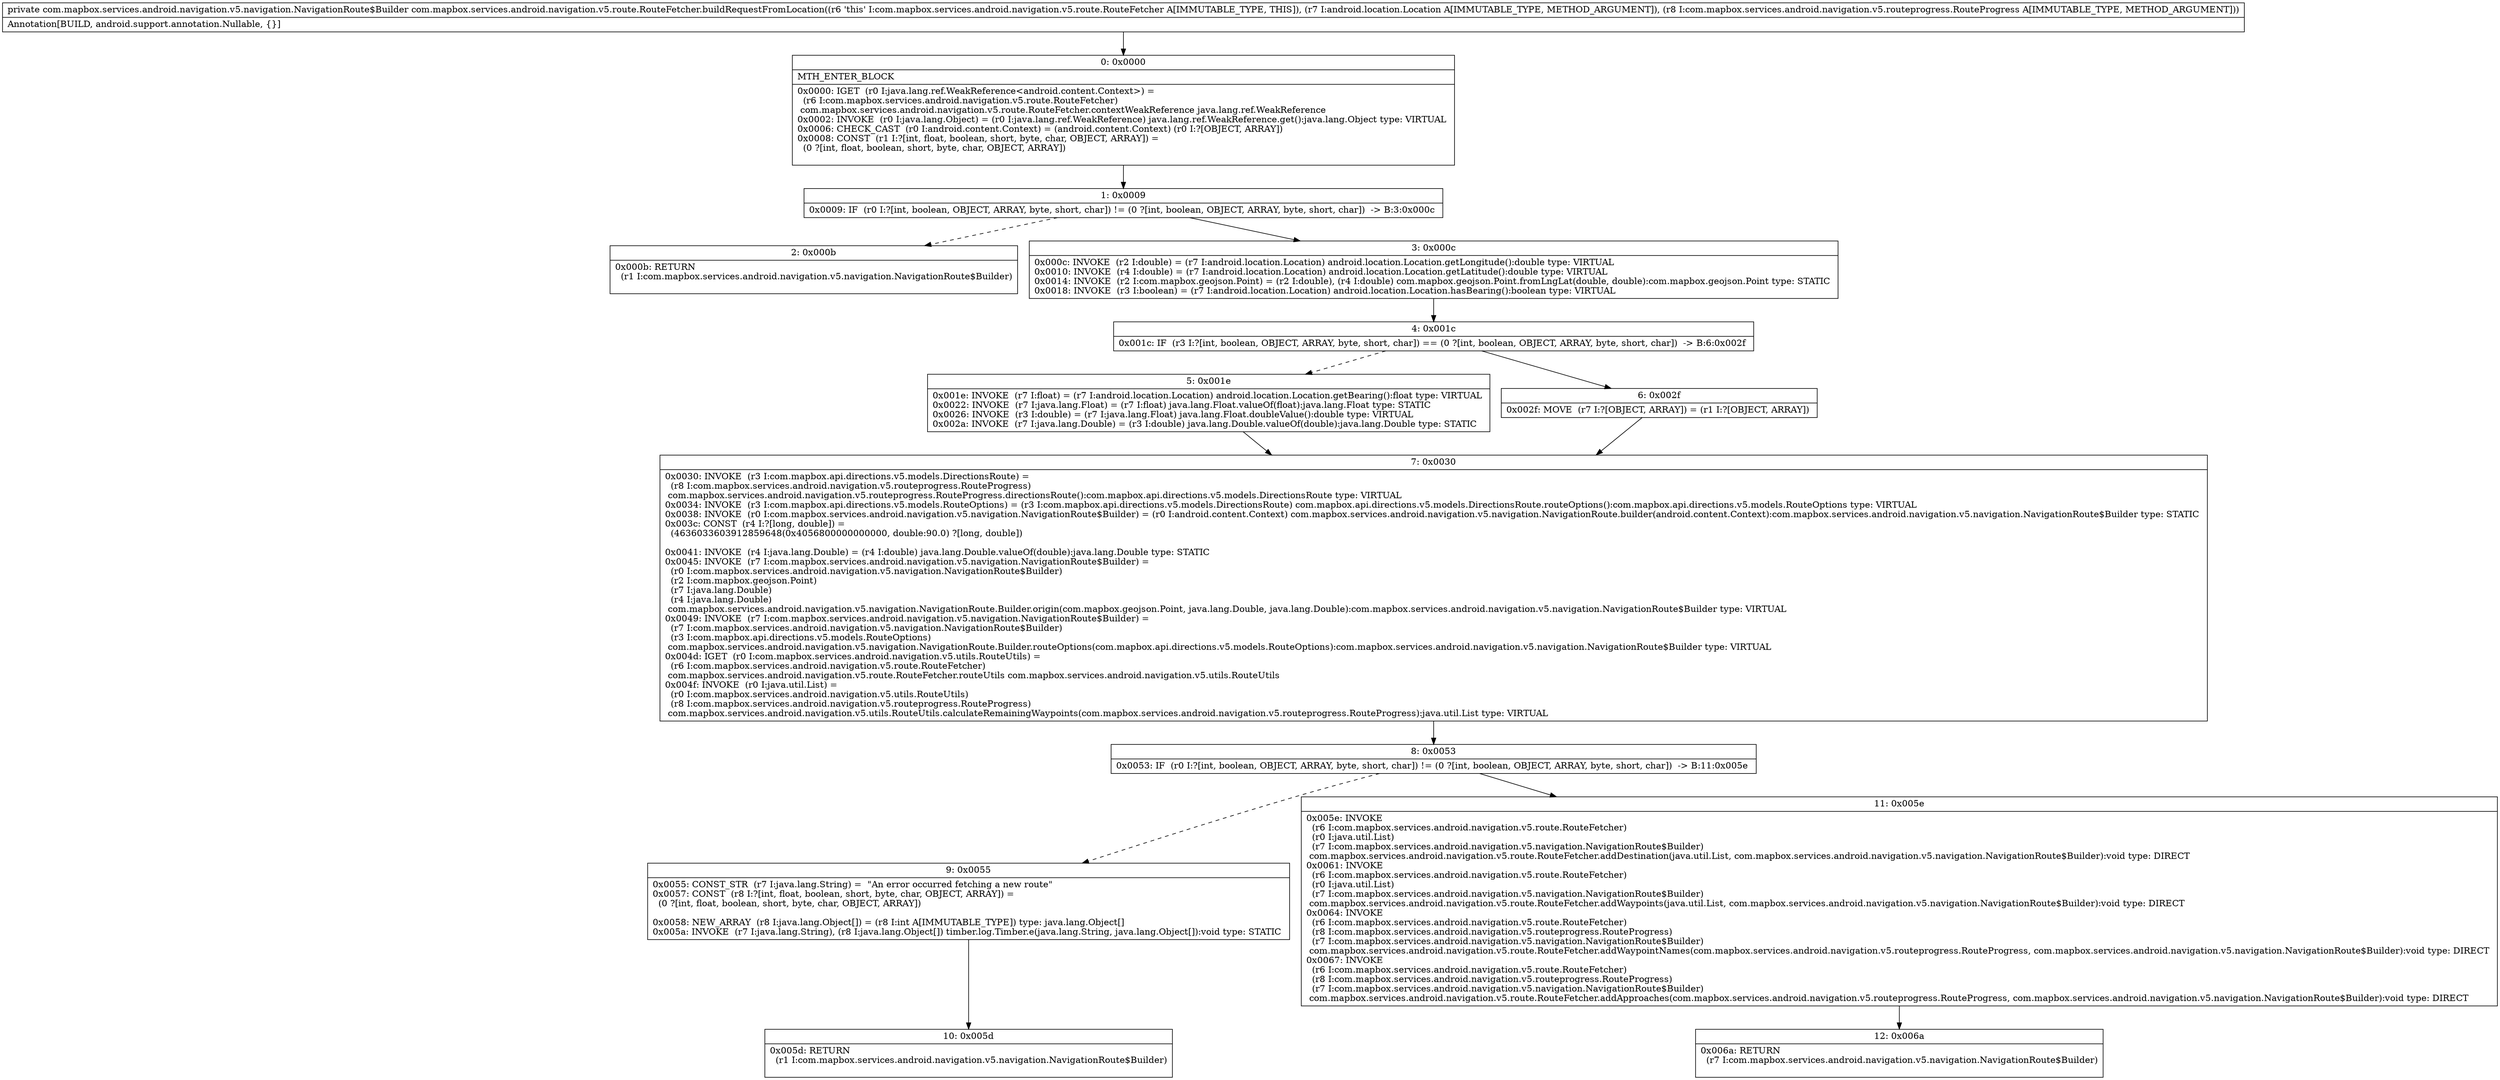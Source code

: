 digraph "CFG forcom.mapbox.services.android.navigation.v5.route.RouteFetcher.buildRequestFromLocation(Landroid\/location\/Location;Lcom\/mapbox\/services\/android\/navigation\/v5\/routeprogress\/RouteProgress;)Lcom\/mapbox\/services\/android\/navigation\/v5\/navigation\/NavigationRoute$Builder;" {
Node_0 [shape=record,label="{0\:\ 0x0000|MTH_ENTER_BLOCK\l|0x0000: IGET  (r0 I:java.lang.ref.WeakReference\<android.content.Context\>) = \l  (r6 I:com.mapbox.services.android.navigation.v5.route.RouteFetcher)\l com.mapbox.services.android.navigation.v5.route.RouteFetcher.contextWeakReference java.lang.ref.WeakReference \l0x0002: INVOKE  (r0 I:java.lang.Object) = (r0 I:java.lang.ref.WeakReference) java.lang.ref.WeakReference.get():java.lang.Object type: VIRTUAL \l0x0006: CHECK_CAST  (r0 I:android.content.Context) = (android.content.Context) (r0 I:?[OBJECT, ARRAY]) \l0x0008: CONST  (r1 I:?[int, float, boolean, short, byte, char, OBJECT, ARRAY]) = \l  (0 ?[int, float, boolean, short, byte, char, OBJECT, ARRAY])\l \l}"];
Node_1 [shape=record,label="{1\:\ 0x0009|0x0009: IF  (r0 I:?[int, boolean, OBJECT, ARRAY, byte, short, char]) != (0 ?[int, boolean, OBJECT, ARRAY, byte, short, char])  \-\> B:3:0x000c \l}"];
Node_2 [shape=record,label="{2\:\ 0x000b|0x000b: RETURN  \l  (r1 I:com.mapbox.services.android.navigation.v5.navigation.NavigationRoute$Builder)\l \l}"];
Node_3 [shape=record,label="{3\:\ 0x000c|0x000c: INVOKE  (r2 I:double) = (r7 I:android.location.Location) android.location.Location.getLongitude():double type: VIRTUAL \l0x0010: INVOKE  (r4 I:double) = (r7 I:android.location.Location) android.location.Location.getLatitude():double type: VIRTUAL \l0x0014: INVOKE  (r2 I:com.mapbox.geojson.Point) = (r2 I:double), (r4 I:double) com.mapbox.geojson.Point.fromLngLat(double, double):com.mapbox.geojson.Point type: STATIC \l0x0018: INVOKE  (r3 I:boolean) = (r7 I:android.location.Location) android.location.Location.hasBearing():boolean type: VIRTUAL \l}"];
Node_4 [shape=record,label="{4\:\ 0x001c|0x001c: IF  (r3 I:?[int, boolean, OBJECT, ARRAY, byte, short, char]) == (0 ?[int, boolean, OBJECT, ARRAY, byte, short, char])  \-\> B:6:0x002f \l}"];
Node_5 [shape=record,label="{5\:\ 0x001e|0x001e: INVOKE  (r7 I:float) = (r7 I:android.location.Location) android.location.Location.getBearing():float type: VIRTUAL \l0x0022: INVOKE  (r7 I:java.lang.Float) = (r7 I:float) java.lang.Float.valueOf(float):java.lang.Float type: STATIC \l0x0026: INVOKE  (r3 I:double) = (r7 I:java.lang.Float) java.lang.Float.doubleValue():double type: VIRTUAL \l0x002a: INVOKE  (r7 I:java.lang.Double) = (r3 I:double) java.lang.Double.valueOf(double):java.lang.Double type: STATIC \l}"];
Node_6 [shape=record,label="{6\:\ 0x002f|0x002f: MOVE  (r7 I:?[OBJECT, ARRAY]) = (r1 I:?[OBJECT, ARRAY]) \l}"];
Node_7 [shape=record,label="{7\:\ 0x0030|0x0030: INVOKE  (r3 I:com.mapbox.api.directions.v5.models.DirectionsRoute) = \l  (r8 I:com.mapbox.services.android.navigation.v5.routeprogress.RouteProgress)\l com.mapbox.services.android.navigation.v5.routeprogress.RouteProgress.directionsRoute():com.mapbox.api.directions.v5.models.DirectionsRoute type: VIRTUAL \l0x0034: INVOKE  (r3 I:com.mapbox.api.directions.v5.models.RouteOptions) = (r3 I:com.mapbox.api.directions.v5.models.DirectionsRoute) com.mapbox.api.directions.v5.models.DirectionsRoute.routeOptions():com.mapbox.api.directions.v5.models.RouteOptions type: VIRTUAL \l0x0038: INVOKE  (r0 I:com.mapbox.services.android.navigation.v5.navigation.NavigationRoute$Builder) = (r0 I:android.content.Context) com.mapbox.services.android.navigation.v5.navigation.NavigationRoute.builder(android.content.Context):com.mapbox.services.android.navigation.v5.navigation.NavigationRoute$Builder type: STATIC \l0x003c: CONST  (r4 I:?[long, double]) = \l  (4636033603912859648(0x4056800000000000, double:90.0) ?[long, double])\l \l0x0041: INVOKE  (r4 I:java.lang.Double) = (r4 I:double) java.lang.Double.valueOf(double):java.lang.Double type: STATIC \l0x0045: INVOKE  (r7 I:com.mapbox.services.android.navigation.v5.navigation.NavigationRoute$Builder) = \l  (r0 I:com.mapbox.services.android.navigation.v5.navigation.NavigationRoute$Builder)\l  (r2 I:com.mapbox.geojson.Point)\l  (r7 I:java.lang.Double)\l  (r4 I:java.lang.Double)\l com.mapbox.services.android.navigation.v5.navigation.NavigationRoute.Builder.origin(com.mapbox.geojson.Point, java.lang.Double, java.lang.Double):com.mapbox.services.android.navigation.v5.navigation.NavigationRoute$Builder type: VIRTUAL \l0x0049: INVOKE  (r7 I:com.mapbox.services.android.navigation.v5.navigation.NavigationRoute$Builder) = \l  (r7 I:com.mapbox.services.android.navigation.v5.navigation.NavigationRoute$Builder)\l  (r3 I:com.mapbox.api.directions.v5.models.RouteOptions)\l com.mapbox.services.android.navigation.v5.navigation.NavigationRoute.Builder.routeOptions(com.mapbox.api.directions.v5.models.RouteOptions):com.mapbox.services.android.navigation.v5.navigation.NavigationRoute$Builder type: VIRTUAL \l0x004d: IGET  (r0 I:com.mapbox.services.android.navigation.v5.utils.RouteUtils) = \l  (r6 I:com.mapbox.services.android.navigation.v5.route.RouteFetcher)\l com.mapbox.services.android.navigation.v5.route.RouteFetcher.routeUtils com.mapbox.services.android.navigation.v5.utils.RouteUtils \l0x004f: INVOKE  (r0 I:java.util.List) = \l  (r0 I:com.mapbox.services.android.navigation.v5.utils.RouteUtils)\l  (r8 I:com.mapbox.services.android.navigation.v5.routeprogress.RouteProgress)\l com.mapbox.services.android.navigation.v5.utils.RouteUtils.calculateRemainingWaypoints(com.mapbox.services.android.navigation.v5.routeprogress.RouteProgress):java.util.List type: VIRTUAL \l}"];
Node_8 [shape=record,label="{8\:\ 0x0053|0x0053: IF  (r0 I:?[int, boolean, OBJECT, ARRAY, byte, short, char]) != (0 ?[int, boolean, OBJECT, ARRAY, byte, short, char])  \-\> B:11:0x005e \l}"];
Node_9 [shape=record,label="{9\:\ 0x0055|0x0055: CONST_STR  (r7 I:java.lang.String) =  \"An error occurred fetching a new route\" \l0x0057: CONST  (r8 I:?[int, float, boolean, short, byte, char, OBJECT, ARRAY]) = \l  (0 ?[int, float, boolean, short, byte, char, OBJECT, ARRAY])\l \l0x0058: NEW_ARRAY  (r8 I:java.lang.Object[]) = (r8 I:int A[IMMUTABLE_TYPE]) type: java.lang.Object[] \l0x005a: INVOKE  (r7 I:java.lang.String), (r8 I:java.lang.Object[]) timber.log.Timber.e(java.lang.String, java.lang.Object[]):void type: STATIC \l}"];
Node_10 [shape=record,label="{10\:\ 0x005d|0x005d: RETURN  \l  (r1 I:com.mapbox.services.android.navigation.v5.navigation.NavigationRoute$Builder)\l \l}"];
Node_11 [shape=record,label="{11\:\ 0x005e|0x005e: INVOKE  \l  (r6 I:com.mapbox.services.android.navigation.v5.route.RouteFetcher)\l  (r0 I:java.util.List)\l  (r7 I:com.mapbox.services.android.navigation.v5.navigation.NavigationRoute$Builder)\l com.mapbox.services.android.navigation.v5.route.RouteFetcher.addDestination(java.util.List, com.mapbox.services.android.navigation.v5.navigation.NavigationRoute$Builder):void type: DIRECT \l0x0061: INVOKE  \l  (r6 I:com.mapbox.services.android.navigation.v5.route.RouteFetcher)\l  (r0 I:java.util.List)\l  (r7 I:com.mapbox.services.android.navigation.v5.navigation.NavigationRoute$Builder)\l com.mapbox.services.android.navigation.v5.route.RouteFetcher.addWaypoints(java.util.List, com.mapbox.services.android.navigation.v5.navigation.NavigationRoute$Builder):void type: DIRECT \l0x0064: INVOKE  \l  (r6 I:com.mapbox.services.android.navigation.v5.route.RouteFetcher)\l  (r8 I:com.mapbox.services.android.navigation.v5.routeprogress.RouteProgress)\l  (r7 I:com.mapbox.services.android.navigation.v5.navigation.NavigationRoute$Builder)\l com.mapbox.services.android.navigation.v5.route.RouteFetcher.addWaypointNames(com.mapbox.services.android.navigation.v5.routeprogress.RouteProgress, com.mapbox.services.android.navigation.v5.navigation.NavigationRoute$Builder):void type: DIRECT \l0x0067: INVOKE  \l  (r6 I:com.mapbox.services.android.navigation.v5.route.RouteFetcher)\l  (r8 I:com.mapbox.services.android.navigation.v5.routeprogress.RouteProgress)\l  (r7 I:com.mapbox.services.android.navigation.v5.navigation.NavigationRoute$Builder)\l com.mapbox.services.android.navigation.v5.route.RouteFetcher.addApproaches(com.mapbox.services.android.navigation.v5.routeprogress.RouteProgress, com.mapbox.services.android.navigation.v5.navigation.NavigationRoute$Builder):void type: DIRECT \l}"];
Node_12 [shape=record,label="{12\:\ 0x006a|0x006a: RETURN  \l  (r7 I:com.mapbox.services.android.navigation.v5.navigation.NavigationRoute$Builder)\l \l}"];
MethodNode[shape=record,label="{private com.mapbox.services.android.navigation.v5.navigation.NavigationRoute$Builder com.mapbox.services.android.navigation.v5.route.RouteFetcher.buildRequestFromLocation((r6 'this' I:com.mapbox.services.android.navigation.v5.route.RouteFetcher A[IMMUTABLE_TYPE, THIS]), (r7 I:android.location.Location A[IMMUTABLE_TYPE, METHOD_ARGUMENT]), (r8 I:com.mapbox.services.android.navigation.v5.routeprogress.RouteProgress A[IMMUTABLE_TYPE, METHOD_ARGUMENT]))  | Annotation[BUILD, android.support.annotation.Nullable, \{\}]\l}"];
MethodNode -> Node_0;
Node_0 -> Node_1;
Node_1 -> Node_2[style=dashed];
Node_1 -> Node_3;
Node_3 -> Node_4;
Node_4 -> Node_5[style=dashed];
Node_4 -> Node_6;
Node_5 -> Node_7;
Node_6 -> Node_7;
Node_7 -> Node_8;
Node_8 -> Node_9[style=dashed];
Node_8 -> Node_11;
Node_9 -> Node_10;
Node_11 -> Node_12;
}

